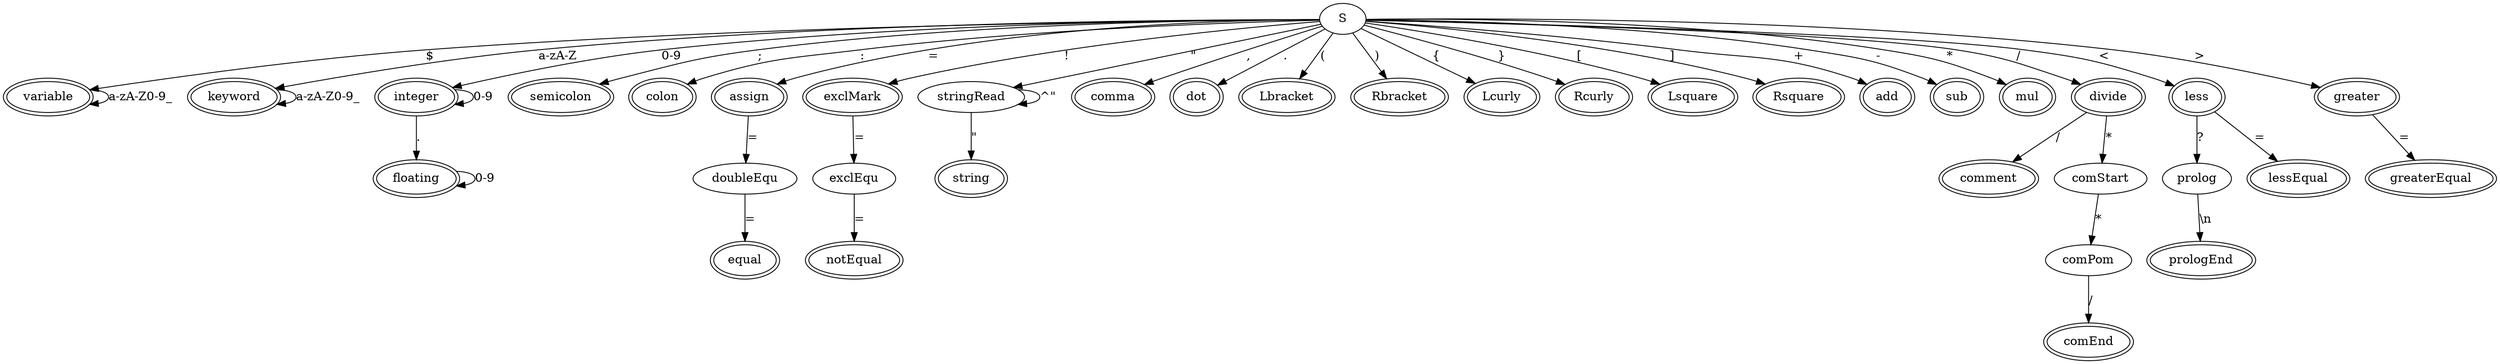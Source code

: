 digraph FSM {
S -> variable[label="$"]
variable -> variable[label="a-zA-Z0-9_"]
variable[peripheries=2]

S -> keyword[label="a-zA-Z"]
keyword->keyword[label="a-zA-Z0-9_"]
keyword[peripheries=2]

S -> integer[label="0-9"]
integer -> integer[label="0-9"]
integer -> floating[label="."]
floating -> floating[label="0-9"]
integer[peripheries=2]
floating[peripheries=2]

S -> semicolon[label=";"]
semicolon[peripheries=2]

S->colon[label=":"]
colon[peripheries=2]

S->assign[label="="]
assign->doubleEqu[label="="]
doubleEqu->equal[label="="]
assign[peripheries=2]
equal[peripheries=2]

S->exclMark[label="!"]
exclMark->exclEqu[label="="]
exclEqu->notEqual[label="="]
exclMark[peripheries=2]
notEqual[peripheries=2]

S->stringRead[label="\""]
stringRead->stringRead[label="^\""]
stringRead->string[label="\""]
string[peripheries=2]

S->comma[label=","]
comma[peripheries=2]

S->dot[label="."]
dot[peripheries=2]

S->Lbracket[label="("]
Lbracket[peripheries=2]

S->Rbracket[label=")"]
Rbracket[peripheries=2]

S->Lcurly[label="{"]
Lcurly[peripheries=2]

S->Rcurly[label="}"]
Rcurly[peripheries=2]

S->Lsquare[label="["]
Lsquare[peripheries=2]

S->Rsquare[label="]"]
Rsquare[peripheries=2]

S->add[label="+"]
add[peripheries=2]

S->sub[label="-"]
sub[peripheries=2]

S->mul[label="*"]
mul[peripheries=2]

S->divide[label="/"]
divide->comment[label="/"]
divide->comStart[label="*"]
comStart->comPom[label="*"]
comPom->comEnd[label="/"]
divide[peripheries=2]
comment[peripheries=2]
comEnd[peripheries=2]

S->less[label="<"]
less->prolog[label="?"]
prolog->prologEnd[label="\\n"]
less->lessEqual[label="="]
less[peripheries=2]
prologEnd[peripheries=2]
lessEqual[peripheries=2]

S->greater[label=">"]
greater->greaterEqual[label="="]
greater[peripheries=2]
greaterEqual[peripheries=2]




}